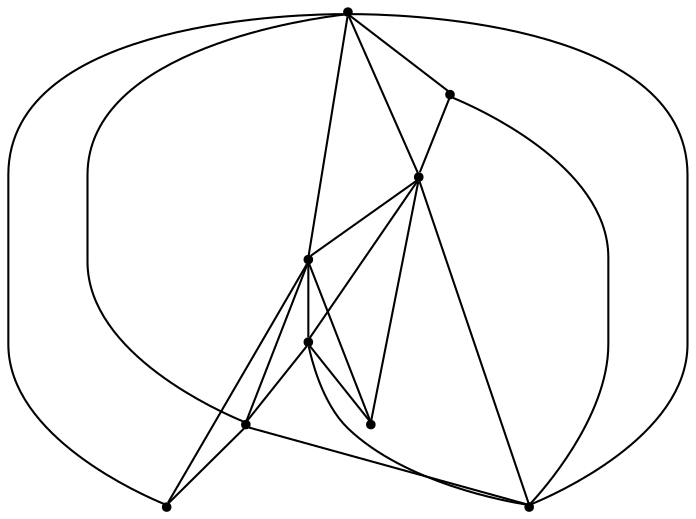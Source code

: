 graph {
  node [shape=point,comment="{\"directed\":false,\"doi\":\"10.1007/978-3-642-11805-0_30\",\"figure\":\"2 (2)\"}"]

  v0 [pos="1394.7246335229208,701.7551005199706"]
  v1 [pos="1243.6123021502826,728.0145950933903"]
  v2 [pos="1079.4902530936306,701.7551005199706"]
  v3 [pos="1262.5013435718624,805.9179234514337"]
  v4 [pos="1292.8989520405612,826.4253067633122"]
  v5 [pos="1210.8379275122352,964.3505550654252"]
  v6 [pos="1237.1074433082758,754.2740896668101"]
  v7 [pos="1184.568379903394,806.7932696178709"]
  v8 [pos="1171.4336060989733,833.0528277926978"]

  v0 -- v1 [id="-1",pos="1394.7246335229208,701.7551005199706 1243.6123021502826,728.0145950933903 1243.6123021502826,728.0145950933903 1243.6123021502826,728.0145950933903"]
  v2 -- v7 [id="-3",pos="1079.4902530936306,701.7551005199706 1184.568379903394,806.7932696178709 1184.568379903394,806.7932696178709 1184.568379903394,806.7932696178709"]
  v2 -- v5 [id="-4",pos="1079.4902530936306,701.7551005199706 1210.8379275122352,964.3505550654252 1210.8379275122352,964.3505550654252 1210.8379275122352,964.3505550654252"]
  v8 -- v2 [id="-5",pos="1171.4336060989733,833.0528277926978 1079.4902530936306,701.7551005199706 1079.4902530936306,701.7551005199706 1079.4902530936306,701.7551005199706"]
  v8 -- v5 [id="-6",pos="1171.4336060989733,833.0528277926978 1210.8379275122352,964.3505550654252 1210.8379275122352,964.3505550654252 1210.8379275122352,964.3505550654252"]
  v7 -- v3 [id="-7",pos="1184.568379903394,806.7932696178709 1262.5013435718624,805.9179234514337 1262.5013435718624,805.9179234514337 1262.5013435718624,805.9179234514337"]
  v7 -- v6 [id="-8",pos="1184.568379903394,806.7932696178709 1237.1074433082758,754.2740896668101 1237.1074433082758,754.2740896668101 1237.1074433082758,754.2740896668101"]
  v7 -- v8 [id="-9",pos="1184.568379903394,806.7932696178709 1171.4336060989733,833.0528277926978 1171.4336060989733,833.0528277926978 1171.4336060989733,833.0528277926978"]
  v5 -- v7 [id="-10",pos="1210.8379275122352,964.3505550654252 1184.568379903394,806.7932696178709 1184.568379903394,806.7932696178709 1184.568379903394,806.7932696178709"]
  v5 -- v0 [id="-11",pos="1210.8379275122352,964.3505550654252 1394.7246335229208,701.7551005199706 1394.7246335229208,701.7551005199706 1394.7246335229208,701.7551005199706"]
  v6 -- v0 [id="-13",pos="1237.1074433082758,754.2740896668101 1394.7246335229208,701.7551005199706 1394.7246335229208,701.7551005199706 1394.7246335229208,701.7551005199706"]
  v6 -- v2 [id="-14",pos="1237.1074433082758,754.2740896668101 1079.4902530936306,701.7551005199706 1079.4902530936306,701.7551005199706 1079.4902530936306,701.7551005199706"]
  v1 -- v6 [id="-15",pos="1243.6123021502826,728.0145950933903 1237.1074433082758,754.2740896668101 1237.1074433082758,754.2740896668101 1237.1074433082758,754.2740896668101"]
  v1 -- v2 [id="-16",pos="1243.6123021502826,728.0145950933903 1079.4902530936306,701.7551005199706 1079.4902530936306,701.7551005199706 1079.4902530936306,701.7551005199706"]
  v3 -- v6 [id="-17",pos="1262.5013435718624,805.9179234514337 1237.1074433082758,754.2740896668101 1237.1074433082758,754.2740896668101 1237.1074433082758,754.2740896668101"]
  v3 -- v5 [id="-18",pos="1262.5013435718624,805.9179234514337 1210.8379275122352,964.3505550654252 1210.8379275122352,964.3505550654252 1210.8379275122352,964.3505550654252"]
  v3 -- v4 [id="-19",pos="1262.5013435718624,805.9179234514337 1292.8989520405612,826.4253067633122 1292.8989520405612,826.4253067633122 1292.8989520405612,826.4253067633122"]
  v4 -- v5 [id="-20",pos="1292.8989520405612,826.4253067633122 1210.8379275122352,964.3505550654252 1210.8379275122352,964.3505550654252 1210.8379275122352,964.3505550654252"]
  v0 -- v3 [id="-22",pos="1394.7246335229208,701.7551005199706 1262.5013435718624,805.9179234514337 1262.5013435718624,805.9179234514337 1262.5013435718624,805.9179234514337"]
  v0 -- v2 [id="-23",pos="1394.7246335229208,701.7551005199706 1079.4902530936306,701.7551005199706 1079.4902530936306,701.7551005199706 1079.4902530936306,701.7551005199706"]
  v4 -- v0 [id="-21",pos="1292.8989520405612,826.4253067633122 1394.7246335229208,701.7551005199706 1394.7246335229208,701.7551005199706 1394.7246335229208,701.7551005199706"]
}